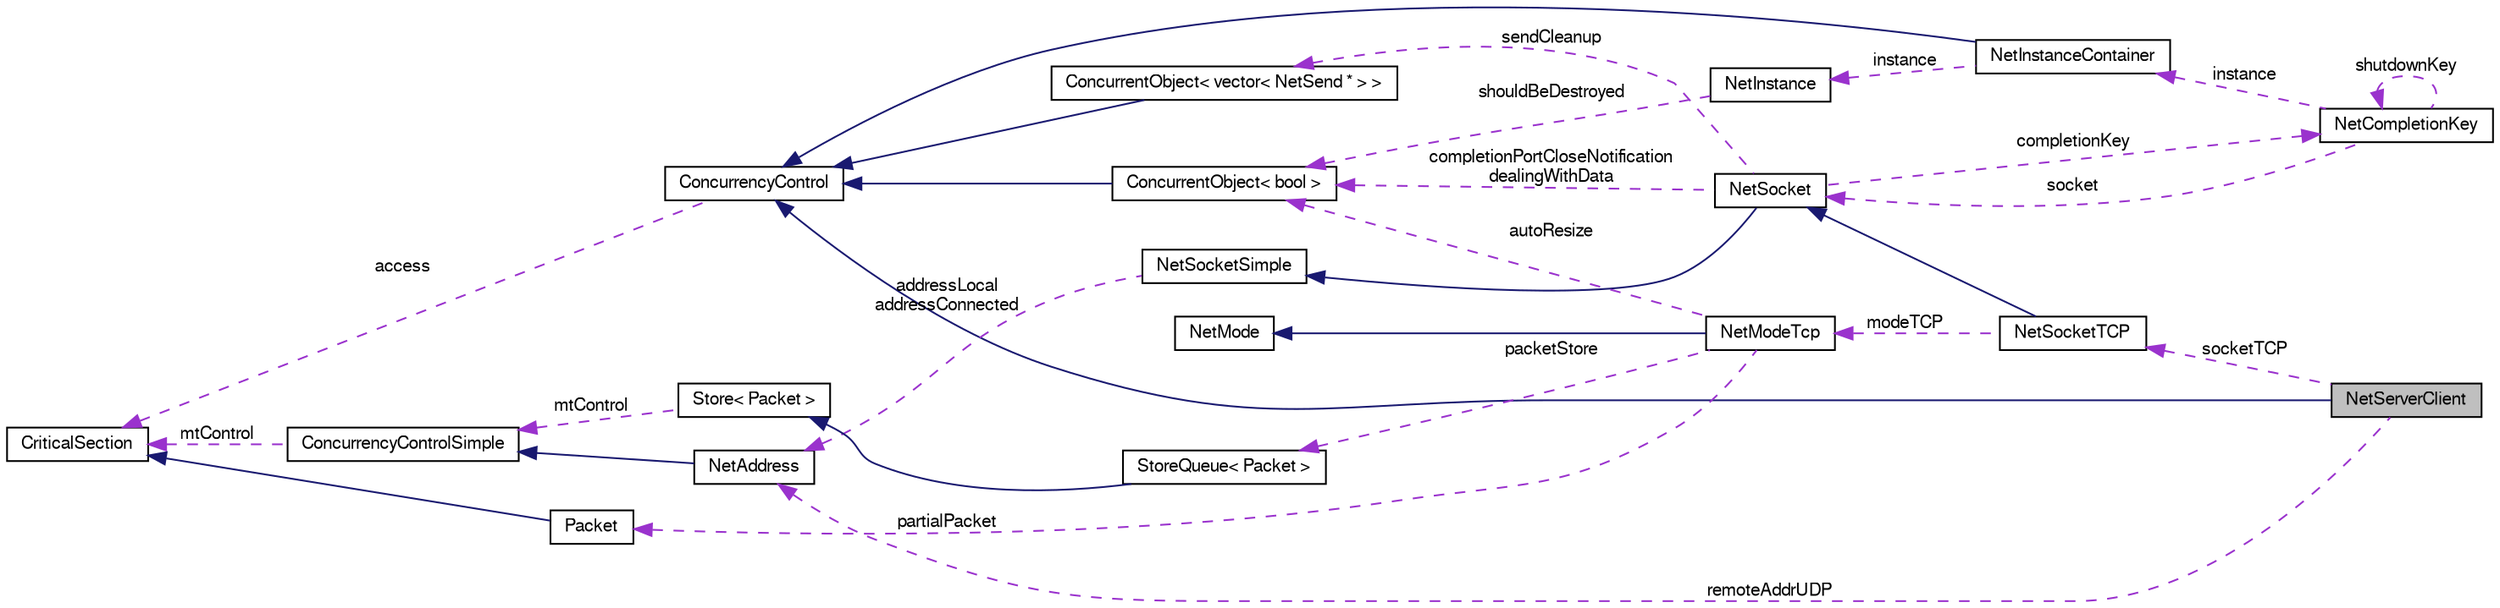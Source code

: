 digraph G
{
  edge [fontname="FreeSans",fontsize="10",labelfontname="FreeSans",labelfontsize="10"];
  node [fontname="FreeSans",fontsize="10",shape=record];
  rankdir=LR;
  Node1 [label="NetServerClient",height=0.2,width=0.4,color="black", fillcolor="grey75", style="filled" fontcolor="black"];
  Node2 -> Node1 [dir=back,color="midnightblue",fontsize="10",style="solid",fontname="FreeSans"];
  Node2 [label="ConcurrencyControl",height=0.2,width=0.4,color="black", fillcolor="white", style="filled",URL="$class_concurrency_control.html",tooltip="Advanced concurrency control object."];
  Node3 -> Node2 [dir=back,color="darkorchid3",fontsize="10",style="dashed",label="access",fontname="FreeSans"];
  Node3 [label="CriticalSection",height=0.2,width=0.4,color="black", fillcolor="white", style="filled",URL="$class_critical_section.html",tooltip="Critical section class with Enter and Leave methods."];
  Node4 -> Node1 [dir=back,color="darkorchid3",fontsize="10",style="dashed",label="remoteAddrUDP",fontname="FreeSans"];
  Node4 [label="NetAddress",height=0.2,width=0.4,color="black", fillcolor="white", style="filled",URL="$class_net_address.html",tooltip="Stores a single address with IP and port."];
  Node5 -> Node4 [dir=back,color="midnightblue",fontsize="10",style="solid",fontname="FreeSans"];
  Node5 [label="ConcurrencyControlSimple",height=0.2,width=0.4,color="black", fillcolor="white", style="filled",URL="$class_concurrency_control_simple.html",tooltip="simple version of ConcurrencyControl class which avoids the need for threadID parameters"];
  Node3 -> Node5 [dir=back,color="darkorchid3",fontsize="10",style="dashed",label="mtControl",fontname="FreeSans"];
  Node6 -> Node1 [dir=back,color="darkorchid3",fontsize="10",style="dashed",label="socketTCP",fontname="FreeSans"];
  Node6 [label="NetSocketTCP",height=0.2,width=0.4,color="black", fillcolor="white", style="filled",URL="$class_net_socket_t_c_p.html",tooltip="Socket used for TCP data transfer."];
  Node7 -> Node6 [dir=back,color="midnightblue",fontsize="10",style="solid",fontname="FreeSans"];
  Node7 [label="NetSocket",height=0.2,width=0.4,color="black", fillcolor="white", style="filled",URL="$class_net_socket.html",tooltip="Socket class providing more advanced functionality common to all protocols."];
  Node8 -> Node7 [dir=back,color="midnightblue",fontsize="10",style="solid",fontname="FreeSans"];
  Node8 [label="NetSocketSimple",height=0.2,width=0.4,color="black", fillcolor="white", style="filled",URL="$class_net_socket_simple.html",tooltip="simple socket with basic functionality"];
  Node4 -> Node8 [dir=back,color="darkorchid3",fontsize="10",style="dashed",label="addressLocal\naddressConnected",fontname="FreeSans"];
  Node9 -> Node7 [dir=back,color="darkorchid3",fontsize="10",style="dashed",label="sendCleanup",fontname="FreeSans"];
  Node9 [label="ConcurrentObject\< vector\< NetSend * \> \>",height=0.2,width=0.4,color="black", fillcolor="white", style="filled",URL="$class_concurrent_object.html"];
  Node2 -> Node9 [dir=back,color="midnightblue",fontsize="10",style="solid",fontname="FreeSans"];
  Node10 -> Node7 [dir=back,color="darkorchid3",fontsize="10",style="dashed",label="completionKey",fontname="FreeSans"];
  Node10 [label="NetCompletionKey",height=0.2,width=0.4,color="black", fillcolor="white", style="filled",URL="$class_net_completion_key.html",tooltip="Completion key used by the completion port to identify instances, sockets and other objects..."];
  Node11 -> Node10 [dir=back,color="darkorchid3",fontsize="10",style="dashed",label="instance",fontname="FreeSans"];
  Node11 [label="NetInstanceContainer",height=0.2,width=0.4,color="black", fillcolor="white", style="filled",URL="$class_net_instance_container.html",tooltip="Stores instances, allowing safe shutdown of instance."];
  Node2 -> Node11 [dir=back,color="midnightblue",fontsize="10",style="solid",fontname="FreeSans"];
  Node12 -> Node11 [dir=back,color="darkorchid3",fontsize="10",style="dashed",label="instance",fontname="FreeSans"];
  Node12 [label="NetInstance",height=0.2,width=0.4,color="black", fillcolor="white", style="filled",URL="$class_net_instance.html",tooltip="Core instance class responsible for the core structure of a networking instance."];
  Node13 -> Node12 [dir=back,color="darkorchid3",fontsize="10",style="dashed",label="shouldBeDestroyed",fontname="FreeSans"];
  Node13 [label="ConcurrentObject\< bool \>",height=0.2,width=0.4,color="black", fillcolor="white", style="filled",URL="$class_concurrent_object.html"];
  Node2 -> Node13 [dir=back,color="midnightblue",fontsize="10",style="solid",fontname="FreeSans"];
  Node7 -> Node10 [dir=back,color="darkorchid3",fontsize="10",style="dashed",label="socket",fontname="FreeSans"];
  Node10 -> Node10 [dir=back,color="darkorchid3",fontsize="10",style="dashed",label="shutdownKey",fontname="FreeSans"];
  Node13 -> Node7 [dir=back,color="darkorchid3",fontsize="10",style="dashed",label="completionPortCloseNotification\ndealingWithData",fontname="FreeSans"];
  Node14 -> Node6 [dir=back,color="darkorchid3",fontsize="10",style="dashed",label="modeTCP",fontname="FreeSans"];
  Node14 [label="NetModeTcp",height=0.2,width=0.4,color="black", fillcolor="white", style="filled",URL="$class_net_mode_tcp.html",tooltip="TCP protocol class, provides a base for extensions to the protocol by TCP mode classes."];
  Node15 -> Node14 [dir=back,color="midnightblue",fontsize="10",style="solid",fontname="FreeSans"];
  Node15 [label="NetMode",height=0.2,width=0.4,color="black", fillcolor="white", style="filled",URL="$class_net_mode.html",tooltip="Protocol interface inherited by protocol objects such as NetModeUdp and NetModeTcp."];
  Node16 -> Node14 [dir=back,color="darkorchid3",fontsize="10",style="dashed",label="partialPacket",fontname="FreeSans"];
  Node16 [label="Packet",height=0.2,width=0.4,color="black", fillcolor="white", style="filled",URL="$class_packet.html",tooltip="Efficiently and safely stores and manipulates data."];
  Node3 -> Node16 [dir=back,color="midnightblue",fontsize="10",style="solid",fontname="FreeSans"];
  Node17 -> Node14 [dir=back,color="darkorchid3",fontsize="10",style="dashed",label="packetStore",fontname="FreeSans"];
  Node17 [label="StoreQueue\< Packet \>",height=0.2,width=0.4,color="black", fillcolor="white", style="filled",URL="$class_store_queue.html"];
  Node18 -> Node17 [dir=back,color="midnightblue",fontsize="10",style="solid",fontname="FreeSans"];
  Node18 [label="Store\< Packet \>",height=0.2,width=0.4,color="black", fillcolor="white", style="filled",URL="$class_store.html"];
  Node5 -> Node18 [dir=back,color="darkorchid3",fontsize="10",style="dashed",label="mtControl",fontname="FreeSans"];
  Node13 -> Node14 [dir=back,color="darkorchid3",fontsize="10",style="dashed",label="autoResize",fontname="FreeSans"];
}
